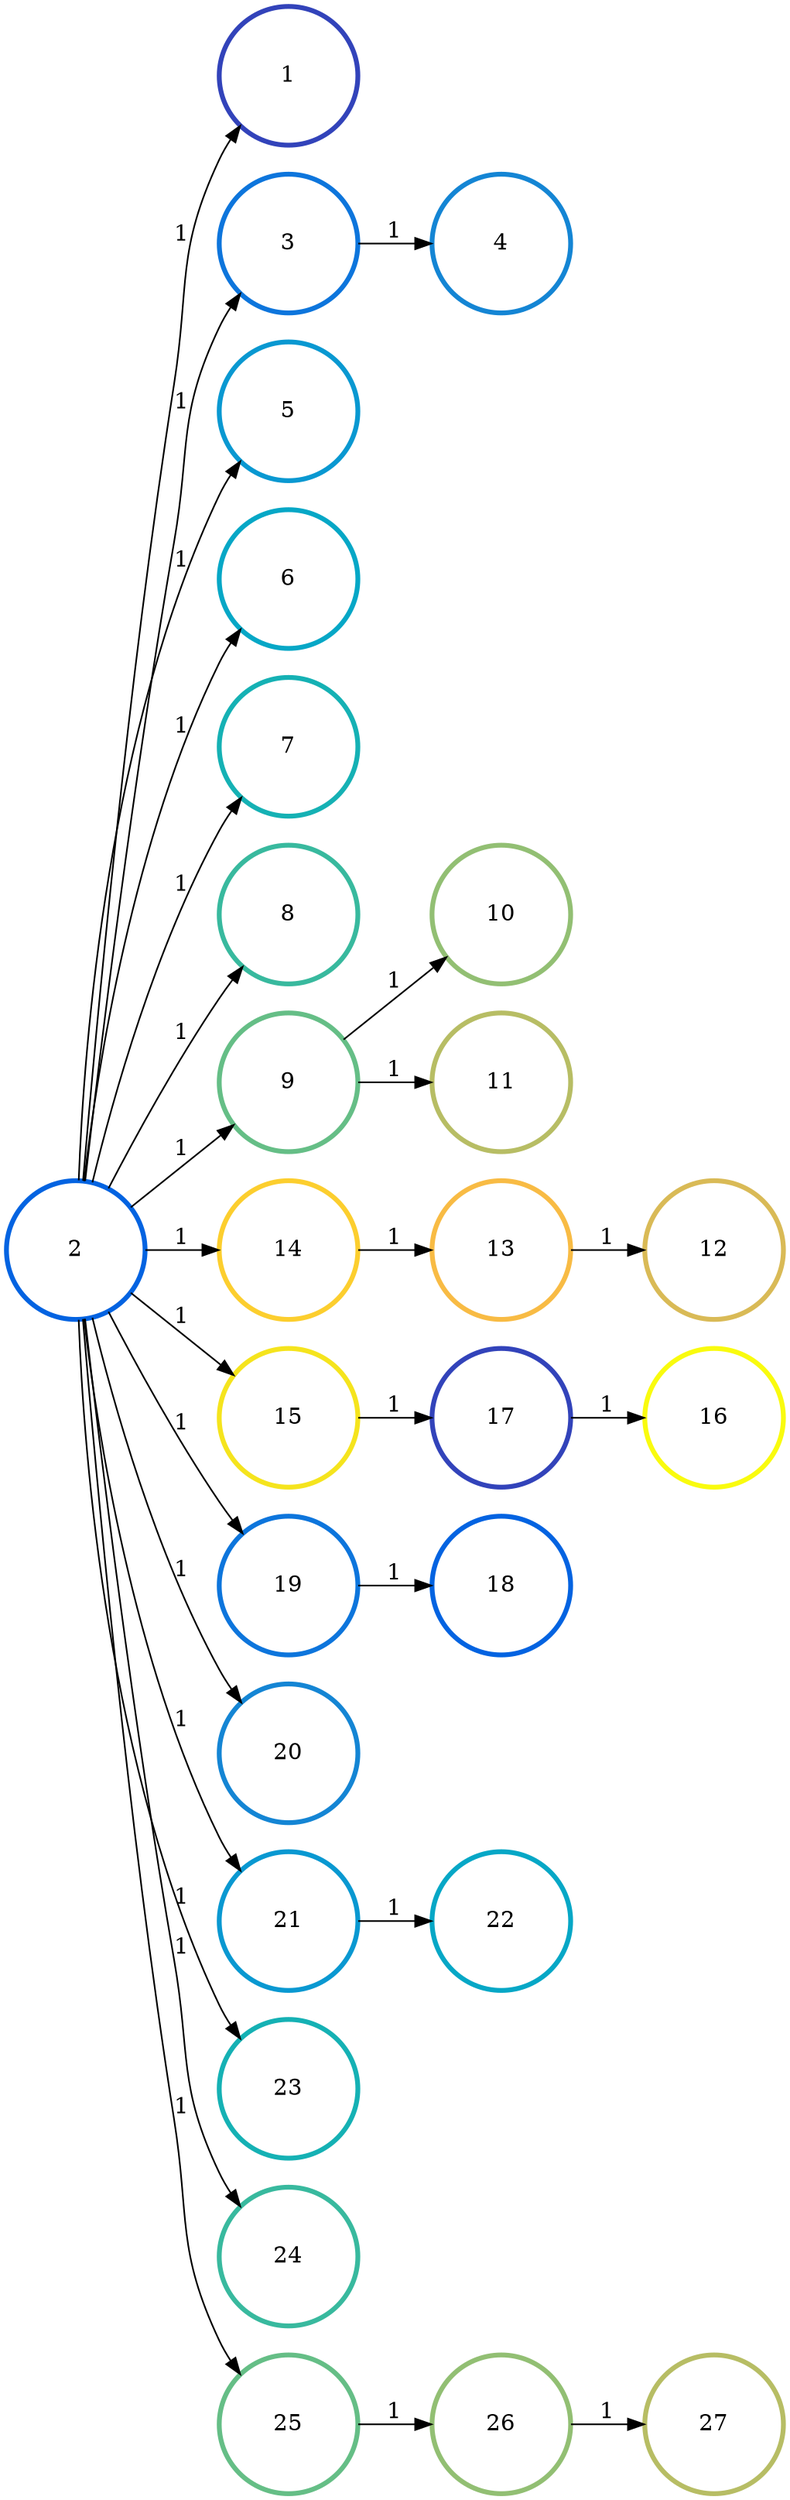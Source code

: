 digraph N {
	overlap="false"
	rankdir="LR"
	0 [label="1",width=1.2,height=1.2,style="",penwidth=3,color="#3243BA"]
	1 [label="2",width=1.2,height=1.2,style="",penwidth=3,color="#0363E1"]
	2 [label="3",width=1.2,height=1.2,style="",penwidth=3,color="#0D75DC"]
	3 [label="4",width=1.2,height=1.2,style="",penwidth=3,color="#1485D4"]
	4 [label="5",width=1.2,height=1.2,style="",penwidth=3,color="#0998D1"]
	5 [label="6",width=1.2,height=1.2,style="",penwidth=3,color="#06A7C6"]
	6 [label="7",width=1.2,height=1.2,style="",penwidth=3,color="#15B1B4"]
	7 [label="8",width=1.2,height=1.2,style="",penwidth=3,color="#38B99E"]
	8 [label="9",width=1.2,height=1.2,style="",penwidth=3,color="#65BE86"]
	9 [label="10",width=1.2,height=1.2,style="",penwidth=3,color="#92BF73"]
	10 [label="11",width=1.2,height=1.2,style="",penwidth=3,color="#B7BD64"]
	11 [label="12",width=1.2,height=1.2,style="",penwidth=3,color="#D9BA56"]
	12 [label="13",width=1.2,height=1.2,style="",penwidth=3,color="#F8BB44"]
	13 [label="14",width=1.2,height=1.2,style="",penwidth=3,color="#FCCE2E"]
	14 [label="15",width=1.2,height=1.2,style="",penwidth=3,color="#F5E41D"]
	15 [label="16",width=1.2,height=1.2,style="",penwidth=3,color="#F9FB0E"]
	16 [label="17",width=1.2,height=1.2,style="",penwidth=3,color="#3243BA"]
	17 [label="18",width=1.2,height=1.2,style="",penwidth=3,color="#0363E1"]
	18 [label="19",width=1.2,height=1.2,style="",penwidth=3,color="#0D75DC"]
	19 [label="20",width=1.2,height=1.2,style="",penwidth=3,color="#1485D4"]
	20 [label="21",width=1.2,height=1.2,style="",penwidth=3,color="#0998D1"]
	21 [label="22",width=1.2,height=1.2,style="",penwidth=3,color="#06A7C6"]
	22 [label="23",width=1.2,height=1.2,style="",penwidth=3,color="#15B1B4"]
	23 [label="24",width=1.2,height=1.2,style="",penwidth=3,color="#38B99E"]
	24 [label="25",width=1.2,height=1.2,style="",penwidth=3,color="#65BE86"]
	25 [label="26",width=1.2,height=1.2,style="",penwidth=3,color="#92BF73"]
	26 [label="27",width=1.2,height=1.2,style="",penwidth=3,color="#B7BD64"]
	1 -> 0 [penwidth=1,color=black,label="1"]
	1 -> 2 [penwidth=1,color=black,label="1"]
	1 -> 4 [penwidth=1,color=black,label="1"]
	1 -> 5 [penwidth=1,color=black,label="1"]
	1 -> 6 [penwidth=1,color=black,label="1"]
	1 -> 7 [penwidth=1,color=black,label="1"]
	1 -> 8 [penwidth=1,color=black,label="1"]
	1 -> 13 [penwidth=1,color=black,label="1"]
	1 -> 14 [penwidth=1,color=black,label="1"]
	1 -> 18 [penwidth=1,color=black,label="1"]
	1 -> 19 [penwidth=1,color=black,label="1"]
	1 -> 20 [penwidth=1,color=black,label="1"]
	1 -> 22 [penwidth=1,color=black,label="1"]
	1 -> 23 [penwidth=1,color=black,label="1"]
	1 -> 24 [penwidth=1,color=black,label="1"]
	2 -> 3 [penwidth=1,color=black,label="1"]
	8 -> 9 [penwidth=1,color=black,label="1"]
	8 -> 10 [penwidth=1,color=black,label="1"]
	12 -> 11 [penwidth=1,color=black,label="1"]
	13 -> 12 [penwidth=1,color=black,label="1"]
	14 -> 16 [penwidth=1,color=black,label="1"]
	16 -> 15 [penwidth=1,color=black,label="1"]
	18 -> 17 [penwidth=1,color=black,label="1"]
	20 -> 21 [penwidth=1,color=black,label="1"]
	24 -> 25 [penwidth=1,color=black,label="1"]
	25 -> 26 [penwidth=1,color=black,label="1"]
}
